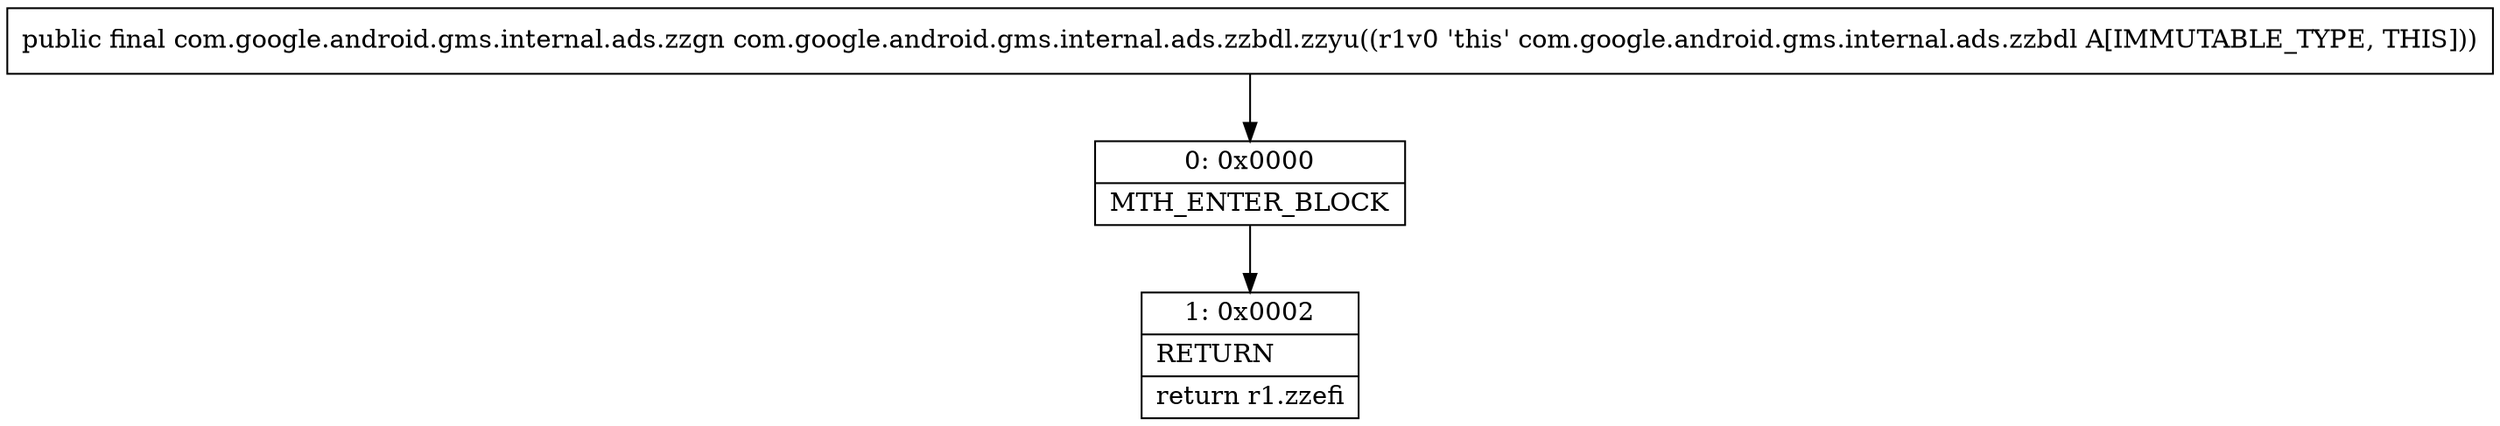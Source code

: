 digraph "CFG forcom.google.android.gms.internal.ads.zzbdl.zzyu()Lcom\/google\/android\/gms\/internal\/ads\/zzgn;" {
Node_0 [shape=record,label="{0\:\ 0x0000|MTH_ENTER_BLOCK\l}"];
Node_1 [shape=record,label="{1\:\ 0x0002|RETURN\l|return r1.zzefi\l}"];
MethodNode[shape=record,label="{public final com.google.android.gms.internal.ads.zzgn com.google.android.gms.internal.ads.zzbdl.zzyu((r1v0 'this' com.google.android.gms.internal.ads.zzbdl A[IMMUTABLE_TYPE, THIS])) }"];
MethodNode -> Node_0;
Node_0 -> Node_1;
}

